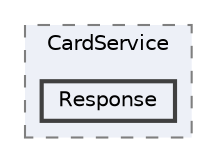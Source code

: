 digraph "Services/CardService/Response"
{
 // LATEX_PDF_SIZE
  bgcolor="transparent";
  edge [fontname=Helvetica,fontsize=10,labelfontname=Helvetica,labelfontsize=10];
  node [fontname=Helvetica,fontsize=10,shape=box,height=0.2,width=0.4];
  compound=true
  subgraph clusterdir_86420c2411a1513a587e7b460319c573 {
    graph [ bgcolor="#edf0f7", pencolor="grey50", label="CardService", fontname=Helvetica,fontsize=10 style="filled,dashed", URL="dir_86420c2411a1513a587e7b460319c573.html",tooltip=""]
  dir_b80e7338d59f04d6f54a3aae612176bc [label="Response", fillcolor="#edf0f7", color="grey25", style="filled,bold", URL="dir_b80e7338d59f04d6f54a3aae612176bc.html",tooltip=""];
  }
}
